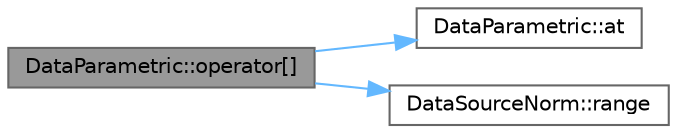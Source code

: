 digraph "DataParametric::operator[]"
{
 // LATEX_PDF_SIZE
  bgcolor="transparent";
  edge [fontname=Helvetica,fontsize=10,labelfontname=Helvetica,labelfontsize=10];
  node [fontname=Helvetica,fontsize=10,shape=box,height=0.2,width=0.4];
  rankdir="LR";
  Node1 [label="DataParametric::operator[]",height=0.2,width=0.4,color="gray40", fillcolor="grey60", style="filled", fontcolor="black",tooltip="Return a data point."];
  Node1 -> Node2 [color="steelblue1",style="solid"];
  Node2 [label="DataParametric::at",height=0.2,width=0.4,color="grey40", fillcolor="white", style="filled",URL="$class_data_parametric.html#a30ce6c1f8a48a3accb89c16780b1b9a1",tooltip=" "];
  Node1 -> Node3 [color="steelblue1",style="solid"];
  Node3 [label="DataSourceNorm::range",height=0.2,width=0.4,color="grey40", fillcolor="white", style="filled",URL="$class_data_source_norm.html#a783cda59fbe99f223bae998f223aaf83",tooltip="Return the range of the DataNorm data point."];
}
